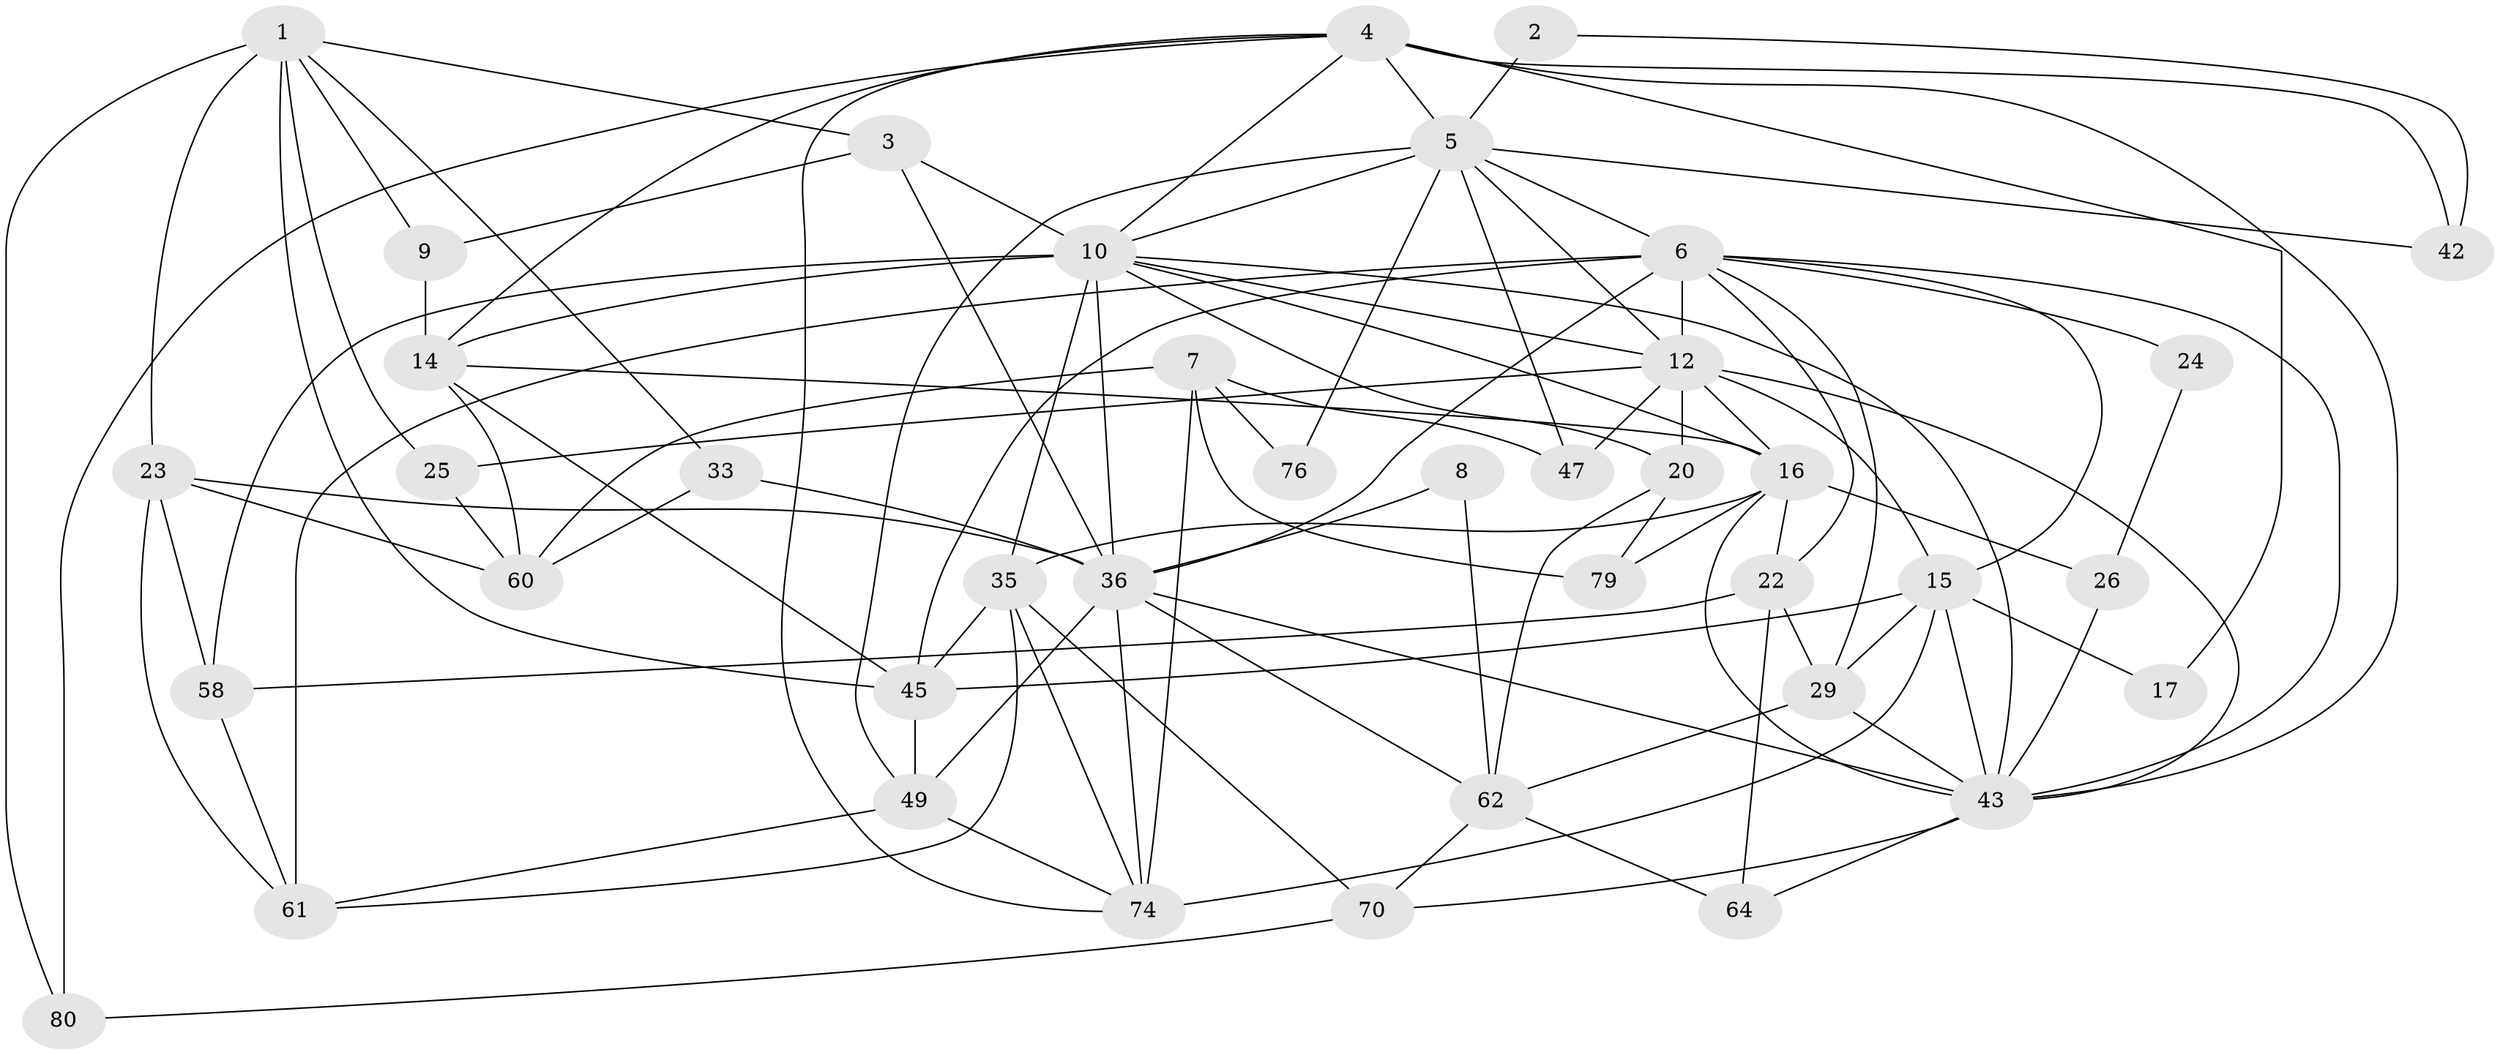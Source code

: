 // original degree distribution, {4: 0.19753086419753085, 2: 0.07407407407407407, 3: 0.38271604938271603, 5: 0.19753086419753085, 6: 0.1111111111111111, 7: 0.037037037037037035}
// Generated by graph-tools (version 1.1) at 2025/14/03/09/25 04:14:58]
// undirected, 40 vertices, 104 edges
graph export_dot {
graph [start="1"]
  node [color=gray90,style=filled];
  1 [super="+67"];
  2;
  3 [super="+13+18"];
  4 [super="+65"];
  5 [super="+31"];
  6 [super="+52+37+34"];
  7 [super="+27"];
  8;
  9;
  10 [super="+48+78+11"];
  12 [super="+75+21"];
  14 [super="+28"];
  15 [super="+19"];
  16 [super="+40+77"];
  17;
  20 [super="+41+63"];
  22;
  23;
  24;
  25;
  26;
  29 [super="+69"];
  33;
  35 [super="+38"];
  36 [super="+51"];
  42;
  43 [super="+55+50"];
  45 [super="+54"];
  47;
  49 [super="+68"];
  58;
  60;
  61 [super="+66"];
  62;
  64;
  70;
  74;
  76;
  79;
  80;
  1 -- 9;
  1 -- 33;
  1 -- 80;
  1 -- 3;
  1 -- 23;
  1 -- 25;
  1 -- 45;
  2 -- 42;
  2 -- 5;
  3 -- 36 [weight=3];
  3 -- 9;
  3 -- 10;
  4 -- 74;
  4 -- 80;
  4 -- 43;
  4 -- 17;
  4 -- 10;
  4 -- 5;
  4 -- 42;
  4 -- 14;
  5 -- 76;
  5 -- 49;
  5 -- 42;
  5 -- 47;
  5 -- 6;
  5 -- 10;
  5 -- 12;
  6 -- 61 [weight=3];
  6 -- 24 [weight=2];
  6 -- 22;
  6 -- 29;
  6 -- 43;
  6 -- 15;
  6 -- 45;
  6 -- 12 [weight=2];
  6 -- 36;
  7 -- 60;
  7 -- 47;
  7 -- 76 [weight=2];
  7 -- 74;
  7 -- 79;
  8 -- 62;
  8 -- 36;
  9 -- 14;
  10 -- 58;
  10 -- 43;
  10 -- 14 [weight=3];
  10 -- 16;
  10 -- 20;
  10 -- 35;
  10 -- 12;
  10 -- 36 [weight=2];
  12 -- 20 [weight=2];
  12 -- 15 [weight=2];
  12 -- 47;
  12 -- 16;
  12 -- 25;
  12 -- 43;
  14 -- 16;
  14 -- 60;
  14 -- 45;
  15 -- 74;
  15 -- 43;
  15 -- 17;
  15 -- 29 [weight=2];
  15 -- 45;
  16 -- 79;
  16 -- 43;
  16 -- 22;
  16 -- 35;
  16 -- 26;
  20 -- 79;
  20 -- 62;
  22 -- 29;
  22 -- 58;
  22 -- 64;
  23 -- 61;
  23 -- 58;
  23 -- 60;
  23 -- 36;
  24 -- 26;
  25 -- 60;
  26 -- 43;
  29 -- 62;
  29 -- 43;
  33 -- 60;
  33 -- 36;
  35 -- 45 [weight=2];
  35 -- 70;
  35 -- 74;
  35 -- 61;
  36 -- 74;
  36 -- 43;
  36 -- 49 [weight=2];
  36 -- 62;
  43 -- 64;
  43 -- 70;
  45 -- 49;
  49 -- 74;
  49 -- 61;
  58 -- 61;
  62 -- 70;
  62 -- 64;
  70 -- 80;
}
